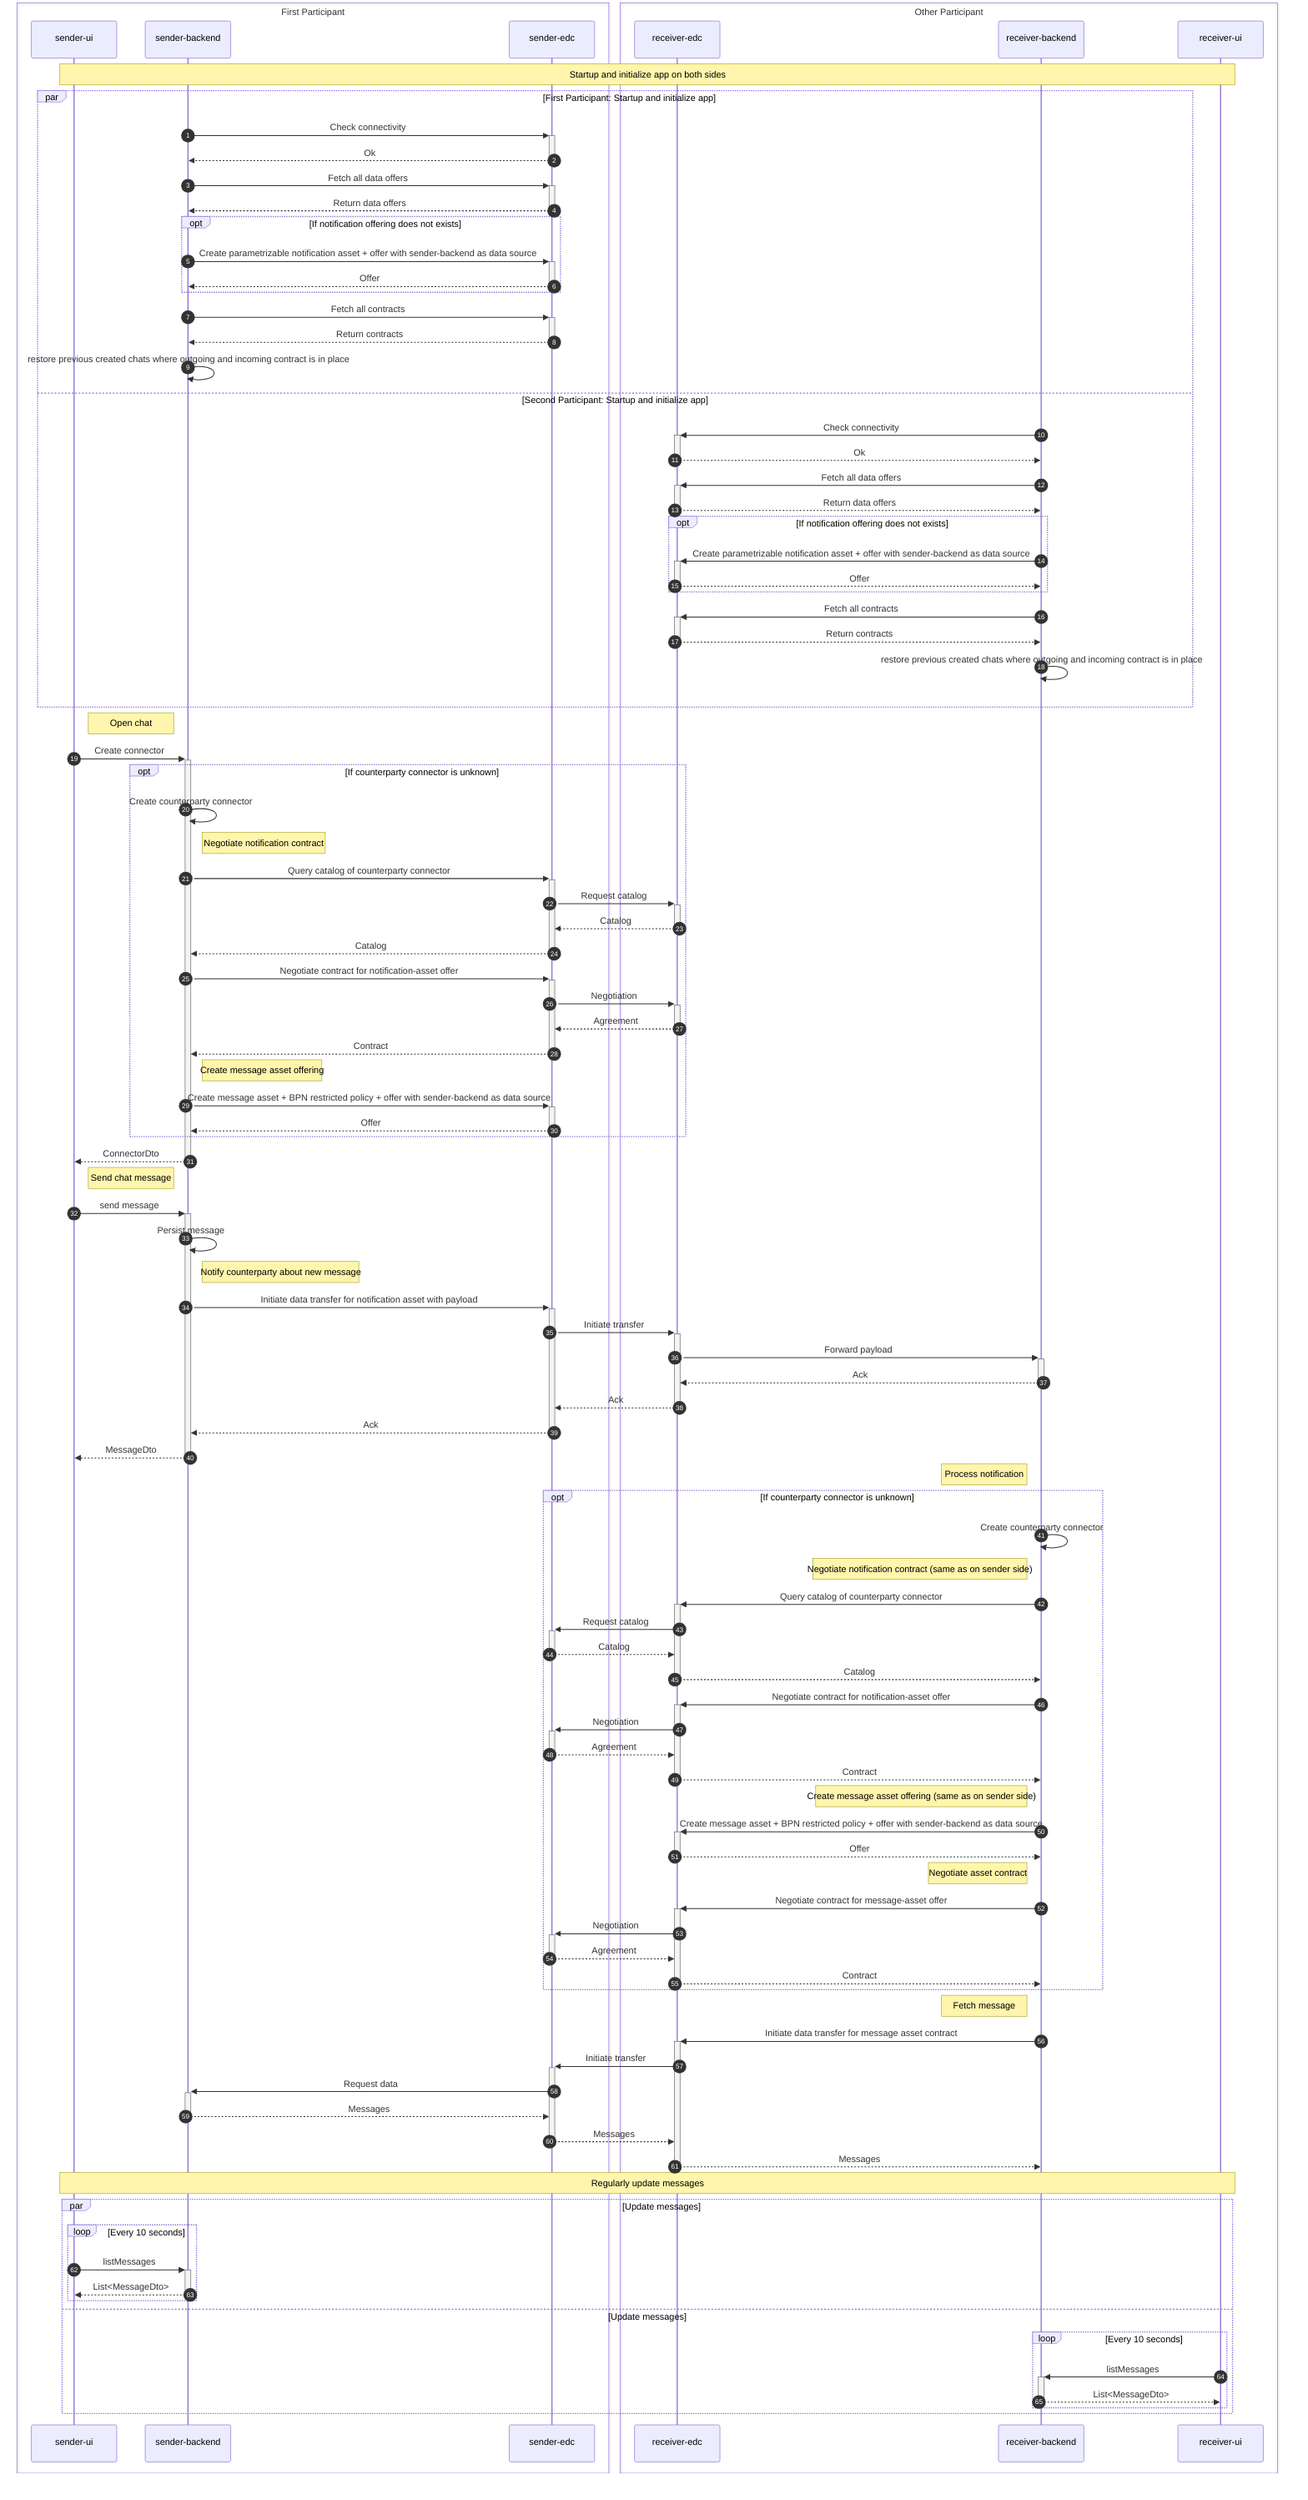 sequenceDiagram
    autonumber
    box  First Participant
    participant sender-ui
    participant sender-backend
    participant sender-edc
    end
    box Other Participant
    participant receiver-edc
    participant receiver-backend
    participant receiver-ui
    end

    Note over sender-ui,receiver-ui: Startup and initialize app on both sides
    par First Participant: Startup and initialize app
        sender-backend ->>+ sender-edc: Check connectivity
        sender-edc -->>- sender-backend: Ok
        sender-backend ->>+ sender-edc: Fetch all data offers
        sender-edc -->>- sender-backend: Return data offers
        opt If notification offering does not exists
            sender-backend ->>+ sender-edc: Create parametrizable notification asset + offer with sender-backend as data source
            sender-edc -->>- sender-backend: Offer
        end
        sender-backend ->>+ sender-edc: Fetch all contracts
        sender-edc -->>- sender-backend: Return contracts
        sender-backend ->> sender-backend: restore previous created chats where outgoing and incoming contract is in place
    and Second Participant: Startup and initialize app
        receiver-backend ->>+ receiver-edc: Check connectivity
        receiver-edc -->>- receiver-backend: Ok
        receiver-backend ->>+ receiver-edc: Fetch all data offers
        receiver-edc -->>- receiver-backend: Return data offers
        opt If notification offering does not exists
            receiver-backend ->>+ receiver-edc: Create parametrizable notification asset + offer with sender-backend as data source
            receiver-edc -->>- receiver-backend: Offer
        end
        receiver-backend ->>+ receiver-edc: Fetch all contracts
        receiver-edc -->>- receiver-backend: Return contracts
        receiver-backend ->> receiver-backend: restore previous created chats where outgoing and incoming contract is in place
    end

    Note right of sender-ui: Open chat
    sender-ui ->>+ sender-backend: Create connector
    opt If counterparty connector is unknown
        sender-backend ->> sender-backend: Create counterparty connector
        %% Negotiate notification contract
        Note right of sender-backend: Negotiate notification contract
        sender-backend ->>+ sender-edc: Query catalog of counterparty connector
        sender-edc ->>+ receiver-edc: Request catalog
        receiver-edc -->>- sender-edc: Catalog
        sender-edc -->>- sender-backend: Catalog
        sender-backend ->>+ sender-edc: Negotiate contract for notification-asset offer
        sender-edc ->>+ receiver-edc: Negotiation
        receiver-edc -->>- sender-edc: Agreement
        sender-edc -->>- sender-backend: Contract
        %% Create message asset offering
        Note right of sender-backend: Create message asset offering
        sender-backend ->>+ sender-edc: Create message asset + BPN restricted policy + offer with sender-backend as data source
        sender-edc -->>- sender-backend: Offer
     end
        sender-backend -->>- sender-ui: ConnectorDto


    Note right of sender-ui: Send chat message
    %%On send message:
    %%- Notify (start TransferRequest) for chat message NotificationDto
    %%- dump EDR token (i.e. do not fetch data)
    sender-ui ->>+ sender-backend: send message
    sender-backend ->> sender-backend: Persist message
    %% Notify counterparty about new message
    Note right of sender-backend: Notify counterparty about new message
    sender-backend ->>+ sender-edc: Initiate data transfer for notification asset with payload
    sender-edc ->>+ receiver-edc: Initiate transfer
    receiver-edc ->>+ receiver-backend: Forward payload
    receiver-backend -->>- receiver-edc: Ack
    receiver-edc -->>- sender-edc: Ack
    sender-edc -->>- sender-backend: Ack
    sender-backend -->>- sender-ui: MessageDto

    Note left of receiver-backend: Process notification
    opt If counterparty connector is unknown
        receiver-backend ->> receiver-backend: Create counterparty connector
        %% Negotiate notification contract (same as on sender side)
        Note left of receiver-backend: Negotiate notification contract (same as on sender side)
        receiver-backend ->>+ receiver-edc: Query catalog of counterparty connector
        receiver-edc ->>+ sender-edc: Request catalog
        sender-edc -->>- receiver-edc: Catalog
        receiver-edc -->>- receiver-backend: Catalog
        receiver-backend ->>+ receiver-edc: Negotiate contract for notification-asset offer
        receiver-edc ->>+ sender-edc: Negotiation
        sender-edc -->>- receiver-edc: Agreement
        receiver-edc -->>- receiver-backend: Contract
        %% Create message asset offering (same as on sender side)
        Note left of receiver-backend: Create message asset offering (same as on sender side)
        receiver-backend ->>+ receiver-edc: Create message asset + BPN restricted policy + offer with sender-backend as data source
        receiver-edc -->>- receiver-backend: Offer
        %% Negotiate asset contract
        Note left of receiver-backend: Negotiate asset contract
        receiver-backend ->>+ receiver-edc: Negotiate contract for message-asset offer
        receiver-edc ->>+ sender-edc: Negotiation
        sender-edc -->>- receiver-edc: Agreement
        receiver-edc -->>- receiver-backend: Contract
    end
    Note left of receiver-backend: Fetch message
    receiver-backend ->>+ receiver-edc: Initiate data transfer for message asset contract
    receiver-edc ->>+ sender-edc: Initiate transfer
    sender-edc ->>+ sender-backend: Request data
    sender-backend -->>- sender-edc: Messages
    sender-edc -->>- receiver-edc: Messages
    receiver-edc -->>- receiver-backend: Messages
 
    
    Note over sender-ui,receiver-ui: Regularly update messages
    par Update messages
        loop Every 10 seconds
            sender-ui ->>+ sender-backend: listMessages
            sender-backend -->>- sender-ui: List<MessageDto>
        end
    and Update messages
        loop Every 10 seconds
        receiver-ui ->>+ receiver-backend: listMessages
        receiver-backend -->>- receiver-ui: List<MessageDto>
        end
    end